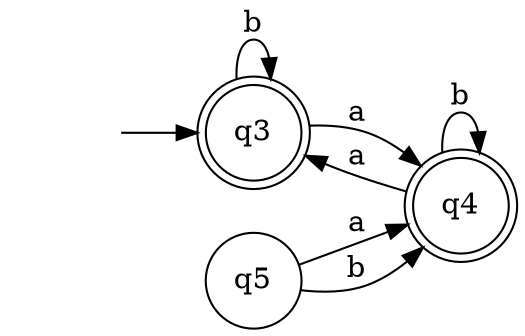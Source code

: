 digraph {
 rankdir="LR";
 start [style=filled,color=white, label = ""];
  q3[shape=doublecircle];
  q4[shape=doublecircle];
  q5[shape=circle];
  start -> q3[label = ""];
  q3 -> q4[label = a];
  q3 -> q3[label = b];
  q4 -> q3[label = a];
  q4 -> q4[label = b];
  q5 -> q4[label = a];
  q5 -> q4[label = b];
}
